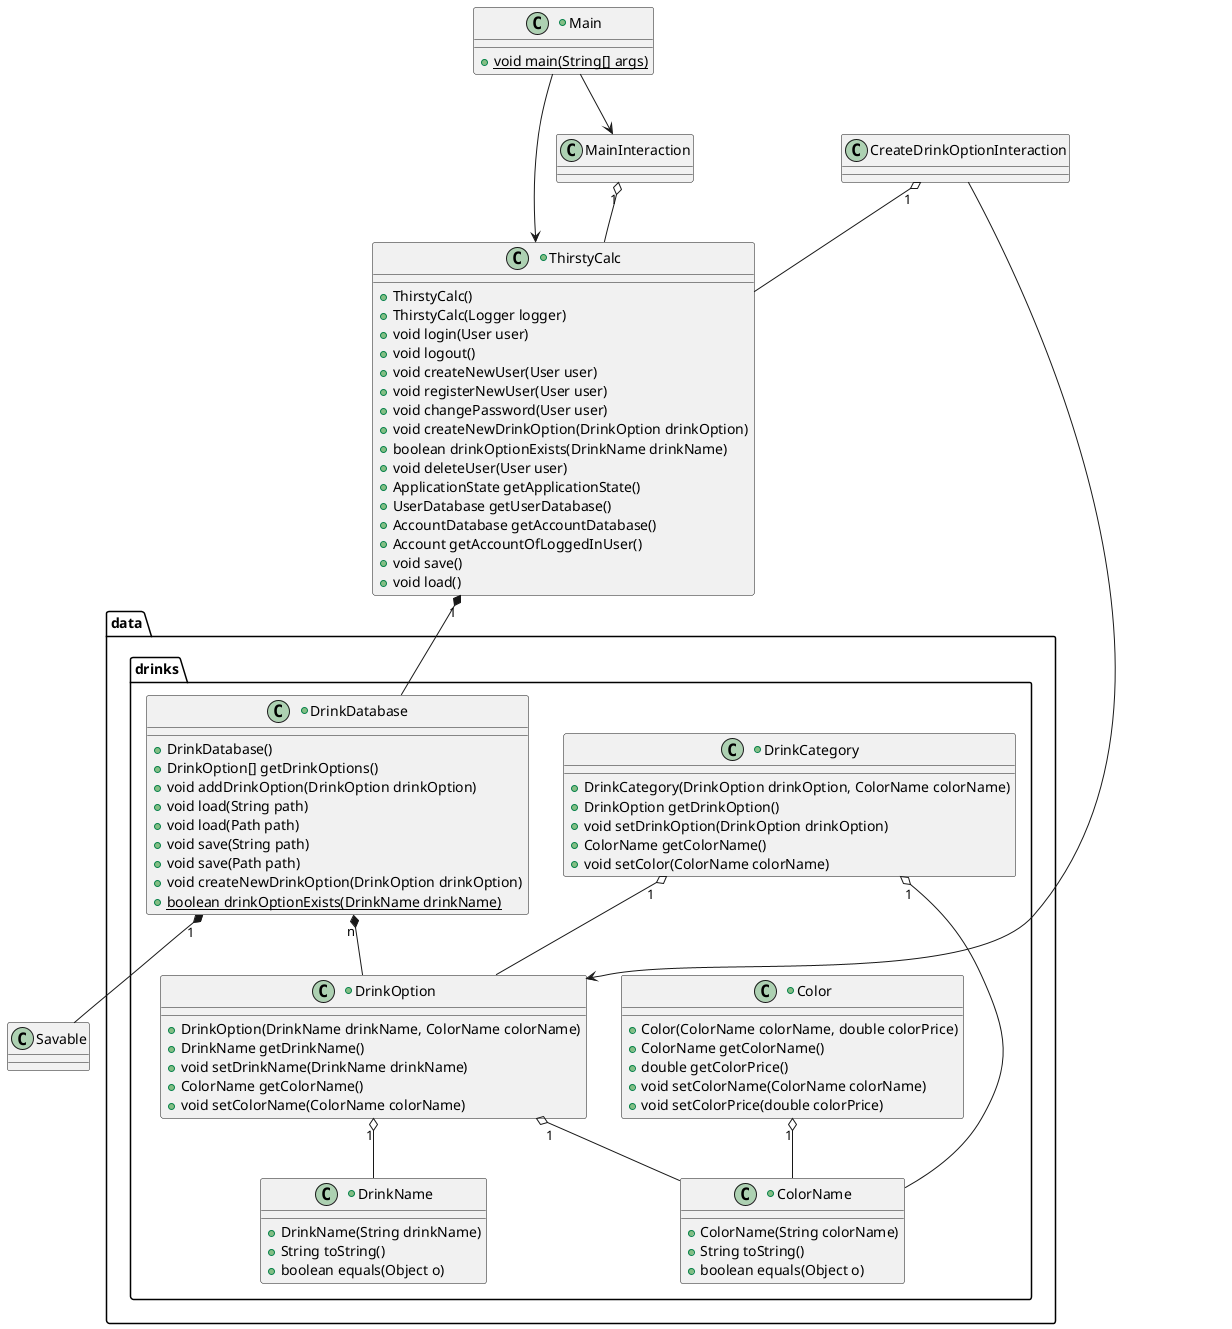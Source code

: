 @startuml uml
'left to right direction
'!pragma layout smetana
/'
Ein paar Plantuml-Beispiele, die der UML Norm nach Wikipedia entsprechen :)
https://de.wikipedia.org/wiki/Klassendiagramm

# Relationen:

Dings <|-- Bumms
  Bumms implementiert das Interface Dings

Kunde <|.. Privatkunde
  Privatkunde spezialisiert Kunde

User *-- Right
  Komposition: Right existiert nicht ohne User. User hat beliebig viele Rights

User o-- Right
  Aggregation: Right existiert auch ohne User. User hat beliebig viele Rights

# Klassenattribute:

-String name
  private String name
+String name
  public String name
#String name
  protected String name
~String name
  package String name
'/

package data {

    package drinks {
        +class Color {
            + Color(ColorName colorName, double colorPrice)
            + ColorName getColorName()
            + double getColorPrice()
            + void setColorName(ColorName colorName)
            + void setColorPrice(double colorPrice)
        }

        +class ColorName {
            + ColorName(String colorName)
            + String toString()
            + boolean equals(Object o)
        }

        +class DrinkCategory {
            + DrinkCategory(DrinkOption drinkOption, ColorName colorName)
            + DrinkOption getDrinkOption()
            + void setDrinkOption(DrinkOption drinkOption)
            + ColorName getColorName()
            + void setColor(ColorName colorName)
        }

        +class DrinkDatabase {
            + DrinkDatabase()
            + DrinkOption[] getDrinkOptions()
            + void addDrinkOption(DrinkOption drinkOption)
            + void load(String path)
            + void load(Path path)
            + void save(String path)
            + void save(Path path)
            + void createNewDrinkOption(DrinkOption drinkOption)
            + {static} boolean drinkOptionExists(DrinkName drinkName)
        }

        +class DrinkName {
            + DrinkName(String drinkName)
            + String toString()
            + boolean equals(Object o)
        }

        +class DrinkOption {
            + DrinkOption(DrinkName drinkName, ColorName colorName)
            + DrinkName getDrinkName()
            + void setDrinkName(DrinkName drinkName)
            + ColorName getColorName()
            + void setColorName(ColorName colorName)
        }

    } /' end package: data.drinks '/

} /' end package: data '/

+class Main {
    + {static} void main(String[] args)
}

+class ThirstyCalc {
    + ThirstyCalc()
    + ThirstyCalc(Logger logger)
    + void login(User user)
    + void logout()
    + void createNewUser(User user)
    + void registerNewUser(User user)
    + void changePassword(User user)
    + void createNewDrinkOption(DrinkOption drinkOption)
    + boolean drinkOptionExists(DrinkName drinkName)
    + void deleteUser(User user)
    + ApplicationState getApplicationState()
    + UserDatabase getUserDatabase()
    + AccountDatabase getAccountDatabase()
    + Account getAccountOfLoggedInUser()
    + void save()
    + void load()
}

/'#########################################################################'/
/'#                               Relations                               #'/
/'#########################################################################'/

DrinkDatabase "n" *-- DrinkOption
'DrinkDatabase --> DrinkName /' usage? no '/
DrinkDatabase "1" *-- Savable

CreateDrinkOptionInteraction "1" o-- ThirstyCalc
'CreateDrinkOptionInteraction --> DrinkName /' usage? no '/
CreateDrinkOptionInteraction --> DrinkOption /' usage? '/
'CreateDrinkOptionInteraction --> ColorName /' usage? no '/

MainInteraction "1" o-- ThirstyCalc


Color "1" o-- ColorName
DrinkCategory "1" o-- DrinkOption
DrinkCategory "1" o-- ColorName
DrinkOption "1" o-- DrinkName
DrinkOption "1" o-- ColorName

Main -->  ThirstyCalc
Main --> MainInteraction

ThirstyCalc "1" *-- DrinkDatabase
@enduml